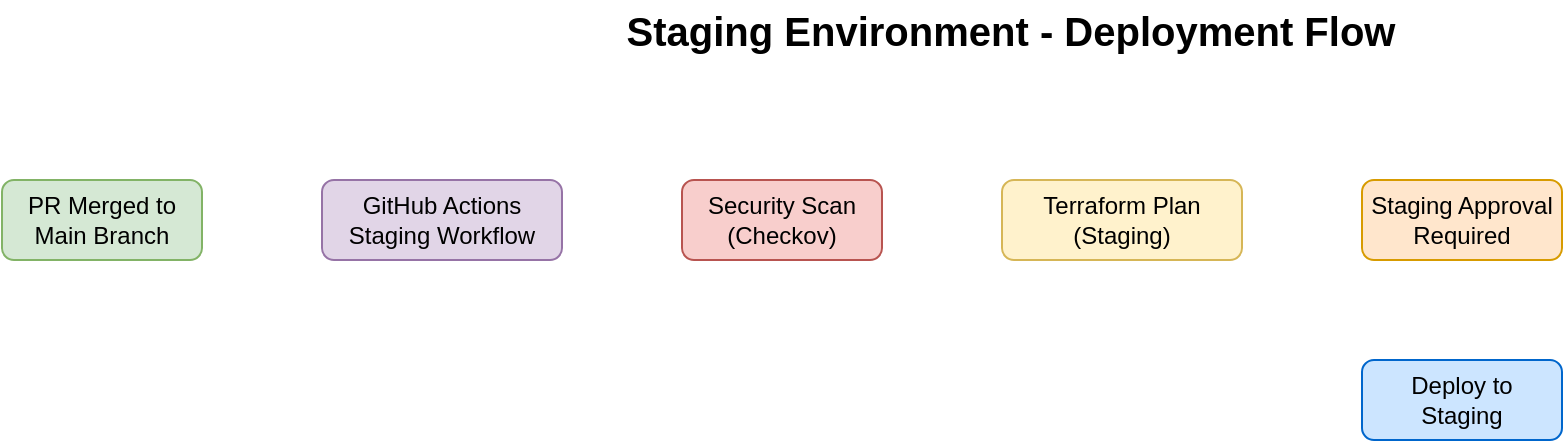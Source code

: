 <mxfile version="24.7.17">
  <diagram name="Staging Deployment Flow" id="staging-flow">
    <mxGraphModel dx="1422" dy="794" grid="1" gridSize="10" guides="1" tooltips="1" connect="1" arrows="1" fold="1" page="1" pageScale="1" pageWidth="1169" pageHeight="827" math="0" shadow="0">
      <root>
        <mxCell id="0" />
        <mxCell id="1" parent="0" />
        
        <!-- Title -->
        <mxCell id="title" value="Staging Environment - Deployment Flow" style="text;html=1;strokeColor=none;fillColor=none;align=center;verticalAlign=middle;whiteSpace=wrap;rounded=0;fontSize=20;fontStyle=1;" vertex="1" parent="1">
          <mxGeometry x="350" y="20" width="469" height="30" as="geometry" />
        </mxCell>
        
        <!-- PR Merge -->
        <mxCell id="pr-merge" value="PR Merged to&#xa;Main Branch" style="rounded=1;whiteSpace=wrap;html=1;fillColor=#D5E8D4;strokeColor=#82B366;" vertex="1" parent="1">
          <mxGeometry x="80" y="110" width="100" height="40" as="geometry" />
        </mxCell>
        
        <!-- GitHub Actions -->
        <mxCell id="github-actions" value="GitHub Actions&#xa;Staging Workflow" style="rounded=1;whiteSpace=wrap;html=1;fillColor=#E1D5E7;strokeColor=#9673A6;" vertex="1" parent="1">
          <mxGeometry x="240" y="110" width="120" height="40" as="geometry" />
        </mxCell>
        
        <!-- Security Scan -->
        <mxCell id="security-scan" value="Security Scan&#xa;(Checkov)" style="rounded=1;whiteSpace=wrap;html=1;fillColor=#F8CECC;strokeColor=#B85450;" vertex="1" parent="1">
          <mxGeometry x="420" y="110" width="100" height="40" as="geometry" />
        </mxCell>
        
        <!-- Terraform Plan -->
        <mxCell id="tf-plan" value="Terraform Plan&#xa;(Staging)" style="rounded=1;whiteSpace=wrap;html=1;fillColor=#FFF2CC;strokeColor=#D6B656;" vertex="1" parent="1">
          <mxGeometry x="580" y="110" width="120" height="40" as="geometry" />
        </mxCell>
        
        <!-- Approval -->
        <mxCell id="approval" value="Staging Approval&#xa;Required" style="rounded=1;whiteSpace=wrap;html=1;fillColor=#FFE6CC;strokeColor=#D79B00;" vertex="1" parent="1">
          <mxGeometry x="760" y="110" width="100" height="40" as="geometry" />
        </mxCell>
        
        <!-- Deploy -->
        <mxCell id="deploy" value="Deploy to&#xa;Staging" style="rounded=1;whiteSpace=wrap;html=1;fillColor=#CCE5FF;strokeColor=#0066CC;" vertex="1" parent="1">
          <mxGeometry x="760" y="200" width="100" height="40" as="geometry" />
        </mxCell>
        
        <!-- Integration Tests -->
        <mxCell id="integration-tests" value="Integration Tests&#xa;& E2E Testing" style="rounded=1;whiteSpace=wrap;html=1;fillColor=#CCE5FF;strokeColor=#0066CC;" vertex="1" parent="1">
          <mxGeometry x="580" y="200" width="120" height="40" as="geometry" />
        </mxCell>
        
        <!-- Performance Tests -->
        <mxCell id="perf-tests" value="Performance&#xa;Testing" style="rounded=1;whiteSpace=wrap;html=1;fillColor=#CCE5FF;strokeColor=#0066CC;" vertex="1" parent="1">
          <mxGeometry x="420" y="200" width="100" height="40" as="geometry" />
        </mxCell>
        
        <!-- UAT -->
        <mxCell id="uat" value="User Acceptance&#xa;Testing" style="rounded=1;whiteSpace=wrap;html=1;fillColor=#E1D5E7;strokeColor=#9673A6;" vertex="1" parent="1">
          <mxGeometry x="240" y="200" width="120" height="40" as="geometry" />
        </mxCell>
        
        <!-- Ready for Prod -->
        <mxCell id="ready-prod" value="Ready for&#xa;Production" style="rounded=1;whiteSpace=wrap;html=1;fillColor=#D5E8D4;strokeColor=#82B366;" vertex="1" parent="1">
          <mxGeometry x="80" y="200" width="100" height="40" as="geometry" />
        </mxCell>
        
        <!-- Arrows -->
        <mxCell id="arrow1" style="edgeStyle=orthogonalEdgeStyle;rounded=0;orthogonalLoop=1;jettySize=auto;html=1;" edge="1" parent="1" source="pr-merge" target="github-actions">
          <mxGeometry relative="1" as="geometry" />
        </mxCell>
        
        <mxCell id="arrow2" style="edgeStyle=orthogonalEdgeStyle;rounded=0;orthogonalLoop=1;jettySize=auto;html=1;" edge="1" parent="1" source="github-actions" target="security-scan">
          <mxGeometry relative="1" as="geometry" />
        </mxCell>
        
        <mxCell id="arrow3" style="edgeStyle=orthogonalEdgeStyle;rounded=0;orthogonalLoop=1;jettySize=auto;html=1;" edge="1" parent="1" source="security-scan" target="tf-plan">
          <mxGeometry relative="1" as="geometry" />
        </mxCell>
        
        <mxCell id="arrow4" style="edgeStyle=orthogonalEdgeStyle;rounded=0;orthogonalLoop=1;jettySize=auto;html=1;" edge="1" parent="1" source="tf-plan" target="approval">
          <mxGeometry relative="1" as="geometry" />
        </mxCell>
        
        <mxCell id="arrow5" style="edgeStyle=orthogonalEdgeStyle;rounded=0;orthogonalLoop=1;jettySize=auto;html=1;" edge="1" parent="1" source="approval" target="deploy">
          <mxGeometry relative="1" as="geometry" />
        </mxCell>
        
        <mxCell id="arrow6" style="edgeStyle=orthogonalEdgeStyle;rounded=0;orthogonalLoop=1;jettySize=auto;html=1;" edge="1" parent="1" source="deploy" target="integration-tests">
          <mxGeometry relative="1" as="geometry" />
        </mxCell>
        
        <mxCell id="arrow7" style="edgeStyle=orthogonalEdgeStyle;rounded=0;orthogonalLoop=1;jettySize=auto;html=1;" edge="1" parent="1" source="integration-tests" target="perf-tests">
          <mxGeometry relative="1" as="geometry" />
        </mxCell>
        
        <mxCell id="arrow8" style="edgeStyle=orthogonalEdgeStyle;rounded=0;orthogonalLoop=1;jettySize=auto;html=1;" edge="1" parent="1" source="perf-tests" target="uat">
          <mxGeometry relative="1" as="geometry" />
        </mxCell>
        
        <mxCell id="arrow9" style="edgeStyle=orthogonalEdgeStyle;rounded=0;orthogonalLoop=1;jettySize=auto;html=1;" edge="1" parent="1" source="uat" target="ready-prod">
          <mxGeometry relative="1" as="geometry" />
        </mxCell>
        
      </root>
    </mxGraphModel>
  </diagram>
</mxfile>
